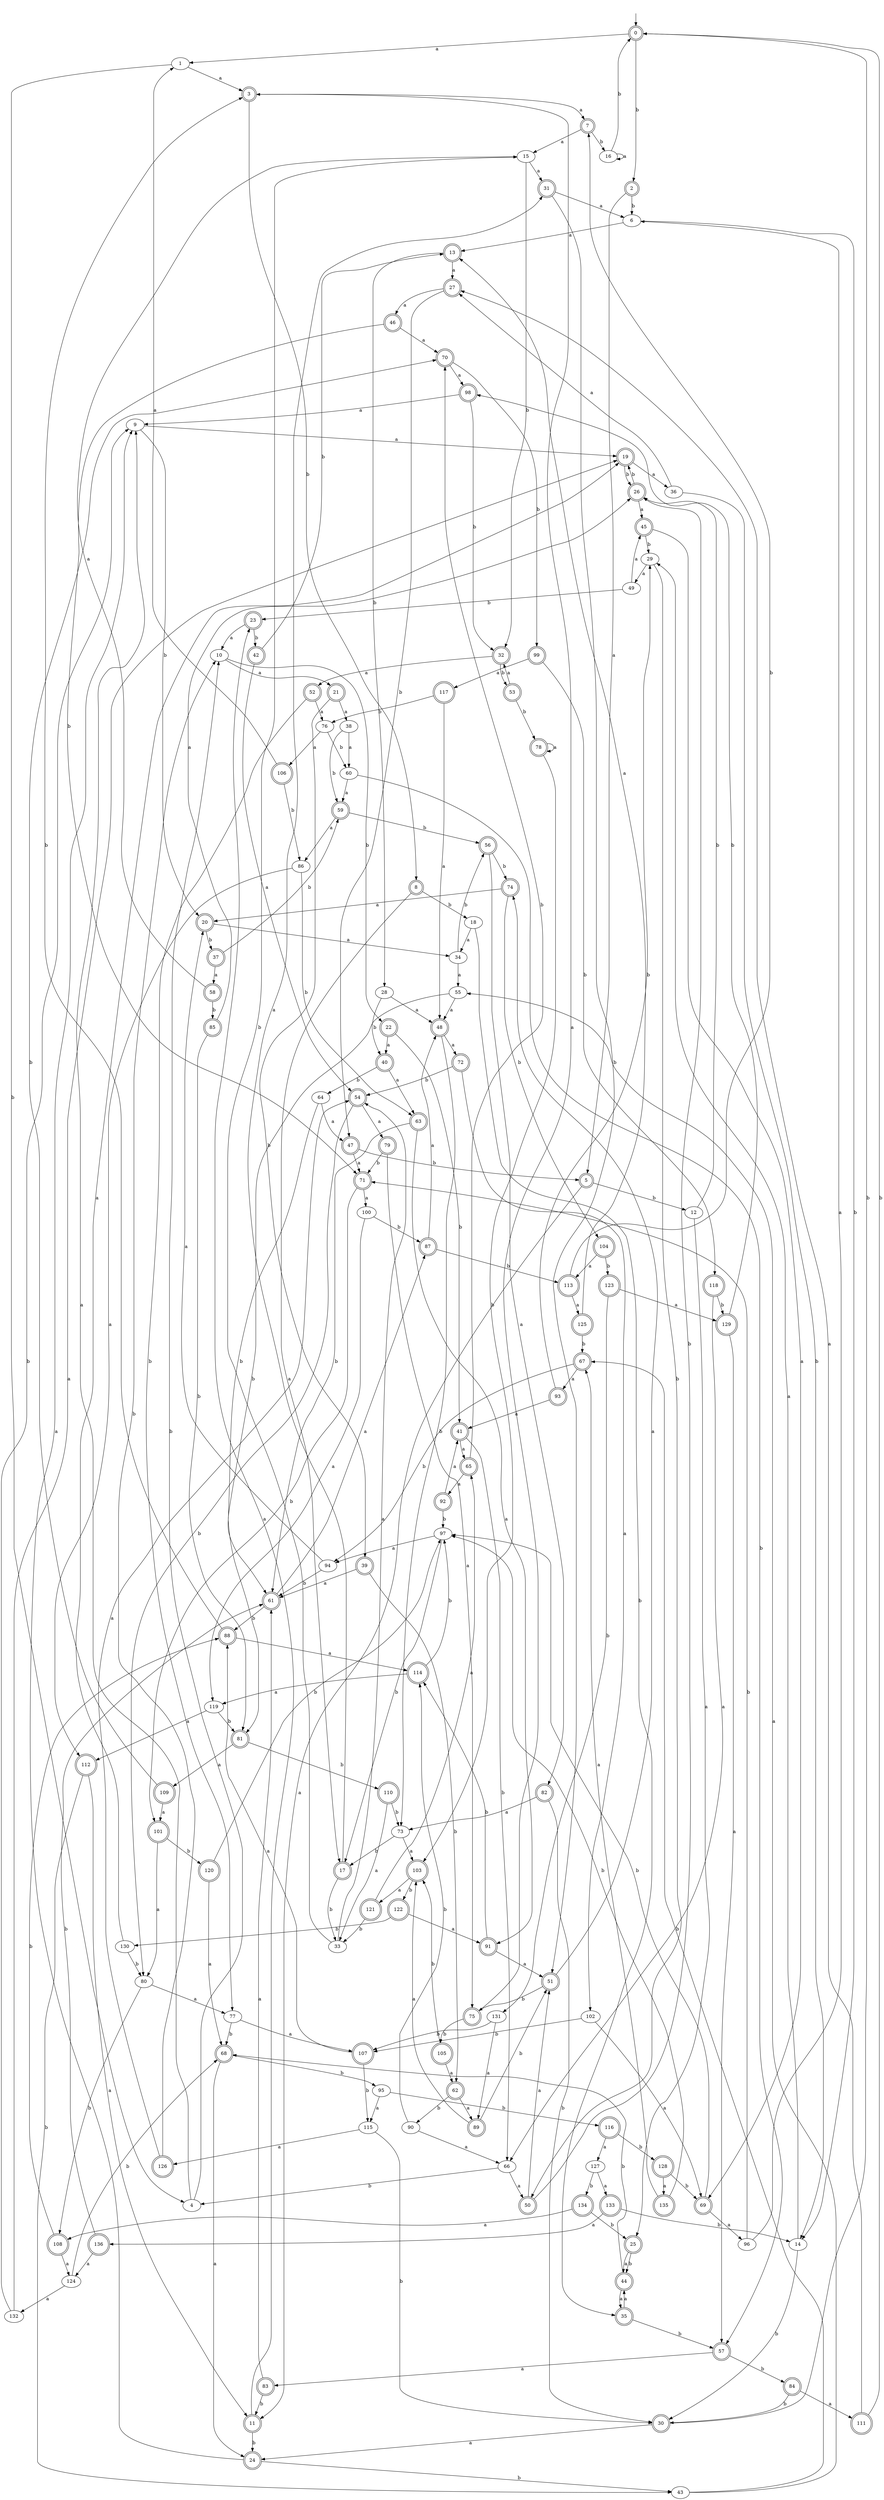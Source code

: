 digraph RandomDFA {
  __start0 [label="", shape=none];
  __start0 -> 0 [label=""];
  0 [shape=circle] [shape=doublecircle]
  0 -> 1 [label="a"]
  0 -> 2 [label="b"]
  1
  1 -> 3 [label="a"]
  1 -> 4 [label="b"]
  2 [shape=doublecircle]
  2 -> 5 [label="a"]
  2 -> 6 [label="b"]
  3 [shape=doublecircle]
  3 -> 7 [label="a"]
  3 -> 8 [label="b"]
  4
  4 -> 9 [label="a"]
  4 -> 10 [label="b"]
  5 [shape=doublecircle]
  5 -> 11 [label="a"]
  5 -> 12 [label="b"]
  6
  6 -> 13 [label="a"]
  6 -> 14 [label="b"]
  7 [shape=doublecircle]
  7 -> 15 [label="a"]
  7 -> 16 [label="b"]
  8 [shape=doublecircle]
  8 -> 17 [label="a"]
  8 -> 18 [label="b"]
  9
  9 -> 19 [label="a"]
  9 -> 20 [label="b"]
  10
  10 -> 21 [label="a"]
  10 -> 22 [label="b"]
  11 [shape=doublecircle]
  11 -> 23 [label="a"]
  11 -> 24 [label="b"]
  12
  12 -> 25 [label="a"]
  12 -> 26 [label="b"]
  13 [shape=doublecircle]
  13 -> 27 [label="a"]
  13 -> 28 [label="b"]
  14
  14 -> 29 [label="a"]
  14 -> 30 [label="b"]
  15
  15 -> 31 [label="a"]
  15 -> 32 [label="b"]
  16
  16 -> 16 [label="a"]
  16 -> 0 [label="b"]
  17 [shape=doublecircle]
  17 -> 31 [label="a"]
  17 -> 33 [label="b"]
  18
  18 -> 34 [label="a"]
  18 -> 35 [label="b"]
  19 [shape=doublecircle]
  19 -> 36 [label="a"]
  19 -> 26 [label="b"]
  20 [shape=doublecircle]
  20 -> 34 [label="a"]
  20 -> 37 [label="b"]
  21 [shape=doublecircle]
  21 -> 38 [label="a"]
  21 -> 39 [label="b"]
  22 [shape=doublecircle]
  22 -> 40 [label="a"]
  22 -> 41 [label="b"]
  23 [shape=doublecircle]
  23 -> 10 [label="a"]
  23 -> 42 [label="b"]
  24 [shape=doublecircle]
  24 -> 9 [label="a"]
  24 -> 43 [label="b"]
  25 [shape=doublecircle]
  25 -> 44 [label="a"]
  25 -> 44 [label="b"]
  26 [shape=doublecircle]
  26 -> 45 [label="a"]
  26 -> 19 [label="b"]
  27 [shape=doublecircle]
  27 -> 46 [label="a"]
  27 -> 47 [label="b"]
  28
  28 -> 48 [label="a"]
  28 -> 40 [label="b"]
  29
  29 -> 49 [label="a"]
  29 -> 50 [label="b"]
  30 [shape=doublecircle]
  30 -> 24 [label="a"]
  30 -> 0 [label="b"]
  31 [shape=doublecircle]
  31 -> 6 [label="a"]
  31 -> 51 [label="b"]
  32 [shape=doublecircle]
  32 -> 52 [label="a"]
  32 -> 53 [label="b"]
  33
  33 -> 54 [label="a"]
  33 -> 15 [label="b"]
  34
  34 -> 55 [label="a"]
  34 -> 56 [label="b"]
  35 [shape=doublecircle]
  35 -> 44 [label="a"]
  35 -> 57 [label="b"]
  36
  36 -> 27 [label="a"]
  36 -> 14 [label="b"]
  37 [shape=doublecircle]
  37 -> 58 [label="a"]
  37 -> 59 [label="b"]
  38
  38 -> 60 [label="a"]
  38 -> 59 [label="b"]
  39 [shape=doublecircle]
  39 -> 61 [label="a"]
  39 -> 62 [label="b"]
  40 [shape=doublecircle]
  40 -> 63 [label="a"]
  40 -> 64 [label="b"]
  41 [shape=doublecircle]
  41 -> 65 [label="a"]
  41 -> 66 [label="b"]
  42 [shape=doublecircle]
  42 -> 54 [label="a"]
  42 -> 13 [label="b"]
  43
  43 -> 55 [label="a"]
  43 -> 67 [label="b"]
  44 [shape=doublecircle]
  44 -> 35 [label="a"]
  44 -> 68 [label="b"]
  45 [shape=doublecircle]
  45 -> 69 [label="a"]
  45 -> 29 [label="b"]
  46 [shape=doublecircle]
  46 -> 70 [label="a"]
  46 -> 71 [label="b"]
  47 [shape=doublecircle]
  47 -> 71 [label="a"]
  47 -> 5 [label="b"]
  48 [shape=doublecircle]
  48 -> 72 [label="a"]
  48 -> 73 [label="b"]
  49
  49 -> 45 [label="a"]
  49 -> 23 [label="b"]
  50 [shape=doublecircle]
  50 -> 51 [label="a"]
  50 -> 26 [label="b"]
  51 [shape=doublecircle]
  51 -> 74 [label="a"]
  51 -> 75 [label="b"]
  52 [shape=doublecircle]
  52 -> 76 [label="a"]
  52 -> 77 [label="b"]
  53 [shape=doublecircle]
  53 -> 32 [label="a"]
  53 -> 78 [label="b"]
  54 [shape=doublecircle]
  54 -> 79 [label="a"]
  54 -> 80 [label="b"]
  55
  55 -> 48 [label="a"]
  55 -> 81 [label="b"]
  56 [shape=doublecircle]
  56 -> 82 [label="a"]
  56 -> 74 [label="b"]
  57 [shape=doublecircle]
  57 -> 83 [label="a"]
  57 -> 84 [label="b"]
  58 [shape=doublecircle]
  58 -> 15 [label="a"]
  58 -> 85 [label="b"]
  59 [shape=doublecircle]
  59 -> 86 [label="a"]
  59 -> 56 [label="b"]
  60
  60 -> 59 [label="a"]
  60 -> 57 [label="b"]
  61 [shape=doublecircle]
  61 -> 87 [label="a"]
  61 -> 88 [label="b"]
  62 [shape=doublecircle]
  62 -> 89 [label="a"]
  62 -> 90 [label="b"]
  63 [shape=doublecircle]
  63 -> 91 [label="a"]
  63 -> 61 [label="b"]
  64
  64 -> 47 [label="a"]
  64 -> 61 [label="b"]
  65 [shape=doublecircle]
  65 -> 92 [label="a"]
  65 -> 70 [label="b"]
  66
  66 -> 50 [label="a"]
  66 -> 4 [label="b"]
  67 [shape=doublecircle]
  67 -> 93 [label="a"]
  67 -> 94 [label="b"]
  68 [shape=doublecircle]
  68 -> 24 [label="a"]
  68 -> 95 [label="b"]
  69 [shape=doublecircle]
  69 -> 96 [label="a"]
  69 -> 97 [label="b"]
  70 [shape=doublecircle]
  70 -> 98 [label="a"]
  70 -> 99 [label="b"]
  71 [shape=doublecircle]
  71 -> 100 [label="a"]
  71 -> 101 [label="b"]
  72 [shape=doublecircle]
  72 -> 102 [label="a"]
  72 -> 54 [label="b"]
  73
  73 -> 103 [label="a"]
  73 -> 17 [label="b"]
  74 [shape=doublecircle]
  74 -> 20 [label="a"]
  74 -> 104 [label="b"]
  75 [shape=doublecircle]
  75 -> 3 [label="a"]
  75 -> 105 [label="b"]
  76
  76 -> 106 [label="a"]
  76 -> 60 [label="b"]
  77
  77 -> 107 [label="a"]
  77 -> 68 [label="b"]
  78 [shape=doublecircle]
  78 -> 78 [label="a"]
  78 -> 103 [label="b"]
  79 [shape=doublecircle]
  79 -> 75 [label="a"]
  79 -> 71 [label="b"]
  80
  80 -> 77 [label="a"]
  80 -> 108 [label="b"]
  81 [shape=doublecircle]
  81 -> 109 [label="a"]
  81 -> 110 [label="b"]
  82 [shape=doublecircle]
  82 -> 73 [label="a"]
  82 -> 30 [label="b"]
  83 [shape=doublecircle]
  83 -> 61 [label="a"]
  83 -> 11 [label="b"]
  84 [shape=doublecircle]
  84 -> 111 [label="a"]
  84 -> 30 [label="b"]
  85 [shape=doublecircle]
  85 -> 26 [label="a"]
  85 -> 81 [label="b"]
  86
  86 -> 112 [label="a"]
  86 -> 63 [label="b"]
  87 [shape=doublecircle]
  87 -> 48 [label="a"]
  87 -> 113 [label="b"]
  88 [shape=doublecircle]
  88 -> 114 [label="a"]
  88 -> 3 [label="b"]
  89 [shape=doublecircle]
  89 -> 103 [label="a"]
  89 -> 51 [label="b"]
  90
  90 -> 66 [label="a"]
  90 -> 114 [label="b"]
  91 [shape=doublecircle]
  91 -> 51 [label="a"]
  91 -> 114 [label="b"]
  92 [shape=doublecircle]
  92 -> 41 [label="a"]
  92 -> 97 [label="b"]
  93 [shape=doublecircle]
  93 -> 41 [label="a"]
  93 -> 29 [label="b"]
  94
  94 -> 20 [label="a"]
  94 -> 61 [label="b"]
  95
  95 -> 115 [label="a"]
  95 -> 116 [label="b"]
  96
  96 -> 6 [label="a"]
  96 -> 71 [label="b"]
  97
  97 -> 94 [label="a"]
  97 -> 17 [label="b"]
  98 [shape=doublecircle]
  98 -> 9 [label="a"]
  98 -> 32 [label="b"]
  99 [shape=doublecircle]
  99 -> 117 [label="a"]
  99 -> 118 [label="b"]
  100
  100 -> 119 [label="a"]
  100 -> 87 [label="b"]
  101 [shape=doublecircle]
  101 -> 80 [label="a"]
  101 -> 120 [label="b"]
  102
  102 -> 69 [label="a"]
  102 -> 107 [label="b"]
  103 [shape=doublecircle]
  103 -> 121 [label="a"]
  103 -> 122 [label="b"]
  104 [shape=doublecircle]
  104 -> 113 [label="a"]
  104 -> 123 [label="b"]
  105 [shape=doublecircle]
  105 -> 62 [label="a"]
  105 -> 103 [label="b"]
  106 [shape=doublecircle]
  106 -> 1 [label="a"]
  106 -> 86 [label="b"]
  107 [shape=doublecircle]
  107 -> 88 [label="a"]
  107 -> 115 [label="b"]
  108 [shape=doublecircle]
  108 -> 124 [label="a"]
  108 -> 88 [label="b"]
  109 [shape=doublecircle]
  109 -> 101 [label="a"]
  109 -> 70 [label="b"]
  110 [shape=doublecircle]
  110 -> 33 [label="a"]
  110 -> 73 [label="b"]
  111 [shape=doublecircle]
  111 -> 27 [label="a"]
  111 -> 0 [label="b"]
  112 [shape=doublecircle]
  112 -> 11 [label="a"]
  112 -> 43 [label="b"]
  113 [shape=doublecircle]
  113 -> 125 [label="a"]
  113 -> 7 [label="b"]
  114 [shape=doublecircle]
  114 -> 119 [label="a"]
  114 -> 97 [label="b"]
  115
  115 -> 126 [label="a"]
  115 -> 30 [label="b"]
  116 [shape=doublecircle]
  116 -> 127 [label="a"]
  116 -> 128 [label="b"]
  117 [shape=doublecircle]
  117 -> 48 [label="a"]
  117 -> 76 [label="b"]
  118 [shape=doublecircle]
  118 -> 66 [label="a"]
  118 -> 129 [label="b"]
  119
  119 -> 112 [label="a"]
  119 -> 81 [label="b"]
  120 [shape=doublecircle]
  120 -> 68 [label="a"]
  120 -> 97 [label="b"]
  121 [shape=doublecircle]
  121 -> 65 [label="a"]
  121 -> 33 [label="b"]
  122 [shape=doublecircle]
  122 -> 91 [label="a"]
  122 -> 130 [label="b"]
  123 [shape=doublecircle]
  123 -> 129 [label="a"]
  123 -> 131 [label="b"]
  124
  124 -> 132 [label="a"]
  124 -> 68 [label="b"]
  125 [shape=doublecircle]
  125 -> 13 [label="a"]
  125 -> 67 [label="b"]
  126 [shape=doublecircle]
  126 -> 54 [label="a"]
  126 -> 10 [label="b"]
  127
  127 -> 133 [label="a"]
  127 -> 134 [label="b"]
  128 [shape=doublecircle]
  128 -> 135 [label="a"]
  128 -> 69 [label="b"]
  129 [shape=doublecircle]
  129 -> 57 [label="a"]
  129 -> 98 [label="b"]
  130
  130 -> 19 [label="a"]
  130 -> 80 [label="b"]
  131
  131 -> 89 [label="a"]
  131 -> 107 [label="b"]
  132
  132 -> 19 [label="a"]
  132 -> 9 [label="b"]
  133 [shape=doublecircle]
  133 -> 136 [label="a"]
  133 -> 14 [label="b"]
  134 [shape=doublecircle]
  134 -> 108 [label="a"]
  134 -> 25 [label="b"]
  135 [shape=doublecircle]
  135 -> 67 [label="a"]
  135 -> 97 [label="b"]
  136 [shape=doublecircle]
  136 -> 124 [label="a"]
  136 -> 61 [label="b"]
}
